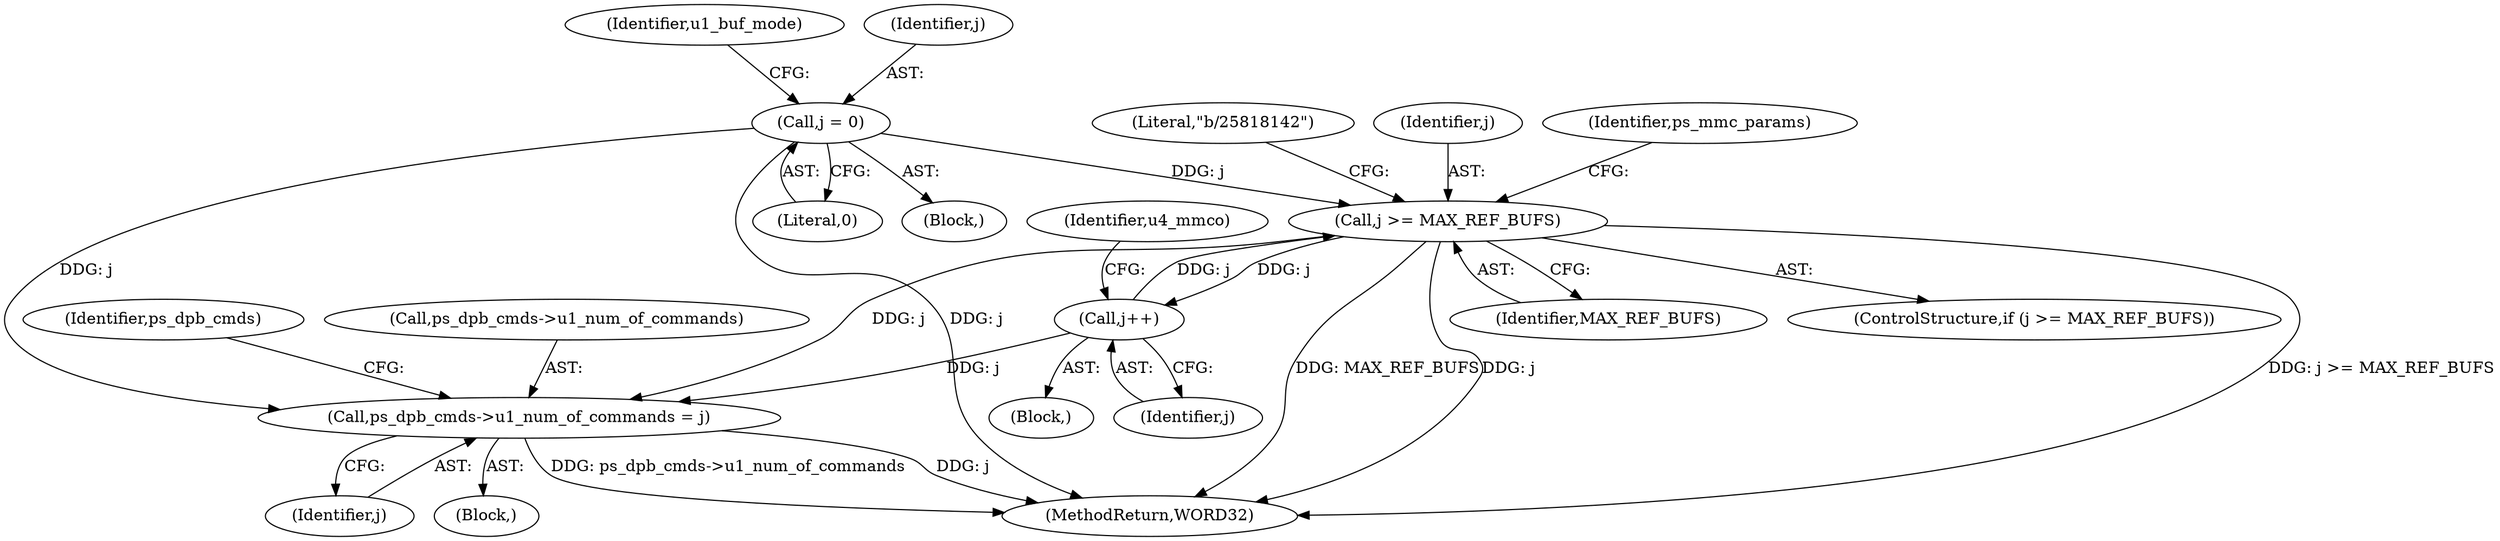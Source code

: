 digraph "0_Android_6c327afb263837bc90760c55c6605b26161a4eb9@pointer" {
"1000361" [label="(Call,ps_dpb_cmds->u1_num_of_commands = j)"];
"1000217" [label="(Call,j = 0)"];
"1000359" [label="(Call,j++)"];
"1000240" [label="(Call,j >= MAX_REF_BUFS)"];
"1000238" [label="(Block,)"];
"1000219" [label="(Literal,0)"];
"1000365" [label="(Identifier,j)"];
"1000222" [label="(Identifier,u1_buf_mode)"];
"1000258" [label="(Identifier,ps_mmc_params)"];
"1000224" [label="(Block,)"];
"1000368" [label="(Identifier,ps_dpb_cmds)"];
"1000204" [label="(Block,)"];
"1000217" [label="(Call,j = 0)"];
"1000218" [label="(Identifier,j)"];
"1000359" [label="(Call,j++)"];
"1000360" [label="(Identifier,j)"];
"1000362" [label="(Call,ps_dpb_cmds->u1_num_of_commands)"];
"1000361" [label="(Call,ps_dpb_cmds->u1_num_of_commands = j)"];
"1000245" [label="(Literal,\"b/25818142\")"];
"1000242" [label="(Identifier,MAX_REF_BUFS)"];
"1000236" [label="(Identifier,u4_mmco)"];
"1000241" [label="(Identifier,j)"];
"1000387" [label="(MethodReturn,WORD32)"];
"1000240" [label="(Call,j >= MAX_REF_BUFS)"];
"1000239" [label="(ControlStructure,if (j >= MAX_REF_BUFS))"];
"1000361" -> "1000224"  [label="AST: "];
"1000361" -> "1000365"  [label="CFG: "];
"1000362" -> "1000361"  [label="AST: "];
"1000365" -> "1000361"  [label="AST: "];
"1000368" -> "1000361"  [label="CFG: "];
"1000361" -> "1000387"  [label="DDG: j"];
"1000361" -> "1000387"  [label="DDG: ps_dpb_cmds->u1_num_of_commands"];
"1000217" -> "1000361"  [label="DDG: j"];
"1000359" -> "1000361"  [label="DDG: j"];
"1000240" -> "1000361"  [label="DDG: j"];
"1000217" -> "1000204"  [label="AST: "];
"1000217" -> "1000219"  [label="CFG: "];
"1000218" -> "1000217"  [label="AST: "];
"1000219" -> "1000217"  [label="AST: "];
"1000222" -> "1000217"  [label="CFG: "];
"1000217" -> "1000387"  [label="DDG: j"];
"1000217" -> "1000240"  [label="DDG: j"];
"1000359" -> "1000238"  [label="AST: "];
"1000359" -> "1000360"  [label="CFG: "];
"1000360" -> "1000359"  [label="AST: "];
"1000236" -> "1000359"  [label="CFG: "];
"1000359" -> "1000240"  [label="DDG: j"];
"1000240" -> "1000359"  [label="DDG: j"];
"1000240" -> "1000239"  [label="AST: "];
"1000240" -> "1000242"  [label="CFG: "];
"1000241" -> "1000240"  [label="AST: "];
"1000242" -> "1000240"  [label="AST: "];
"1000245" -> "1000240"  [label="CFG: "];
"1000258" -> "1000240"  [label="CFG: "];
"1000240" -> "1000387"  [label="DDG: j >= MAX_REF_BUFS"];
"1000240" -> "1000387"  [label="DDG: MAX_REF_BUFS"];
"1000240" -> "1000387"  [label="DDG: j"];
}
